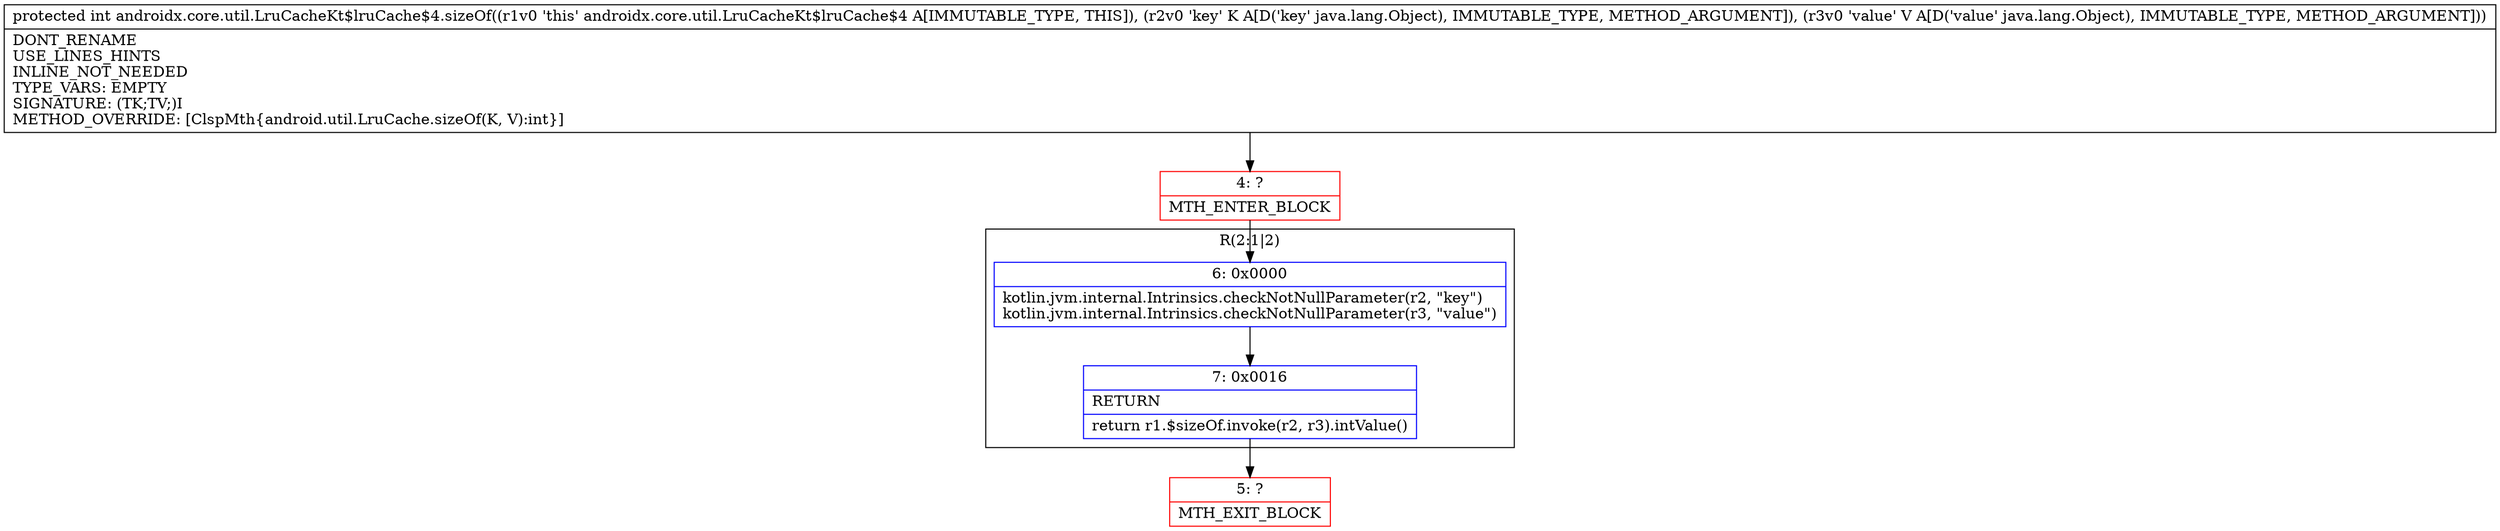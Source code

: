 digraph "CFG forandroidx.core.util.LruCacheKt$lruCache$4.sizeOf(Ljava\/lang\/Object;Ljava\/lang\/Object;)I" {
subgraph cluster_Region_1464839550 {
label = "R(2:1|2)";
node [shape=record,color=blue];
Node_6 [shape=record,label="{6\:\ 0x0000|kotlin.jvm.internal.Intrinsics.checkNotNullParameter(r2, \"key\")\lkotlin.jvm.internal.Intrinsics.checkNotNullParameter(r3, \"value\")\l}"];
Node_7 [shape=record,label="{7\:\ 0x0016|RETURN\l|return r1.$sizeOf.invoke(r2, r3).intValue()\l}"];
}
Node_4 [shape=record,color=red,label="{4\:\ ?|MTH_ENTER_BLOCK\l}"];
Node_5 [shape=record,color=red,label="{5\:\ ?|MTH_EXIT_BLOCK\l}"];
MethodNode[shape=record,label="{protected int androidx.core.util.LruCacheKt$lruCache$4.sizeOf((r1v0 'this' androidx.core.util.LruCacheKt$lruCache$4 A[IMMUTABLE_TYPE, THIS]), (r2v0 'key' K A[D('key' java.lang.Object), IMMUTABLE_TYPE, METHOD_ARGUMENT]), (r3v0 'value' V A[D('value' java.lang.Object), IMMUTABLE_TYPE, METHOD_ARGUMENT]))  | DONT_RENAME\lUSE_LINES_HINTS\lINLINE_NOT_NEEDED\lTYPE_VARS: EMPTY\lSIGNATURE: (TK;TV;)I\lMETHOD_OVERRIDE: [ClspMth\{android.util.LruCache.sizeOf(K, V):int\}]\l}"];
MethodNode -> Node_4;Node_6 -> Node_7;
Node_7 -> Node_5;
Node_4 -> Node_6;
}

